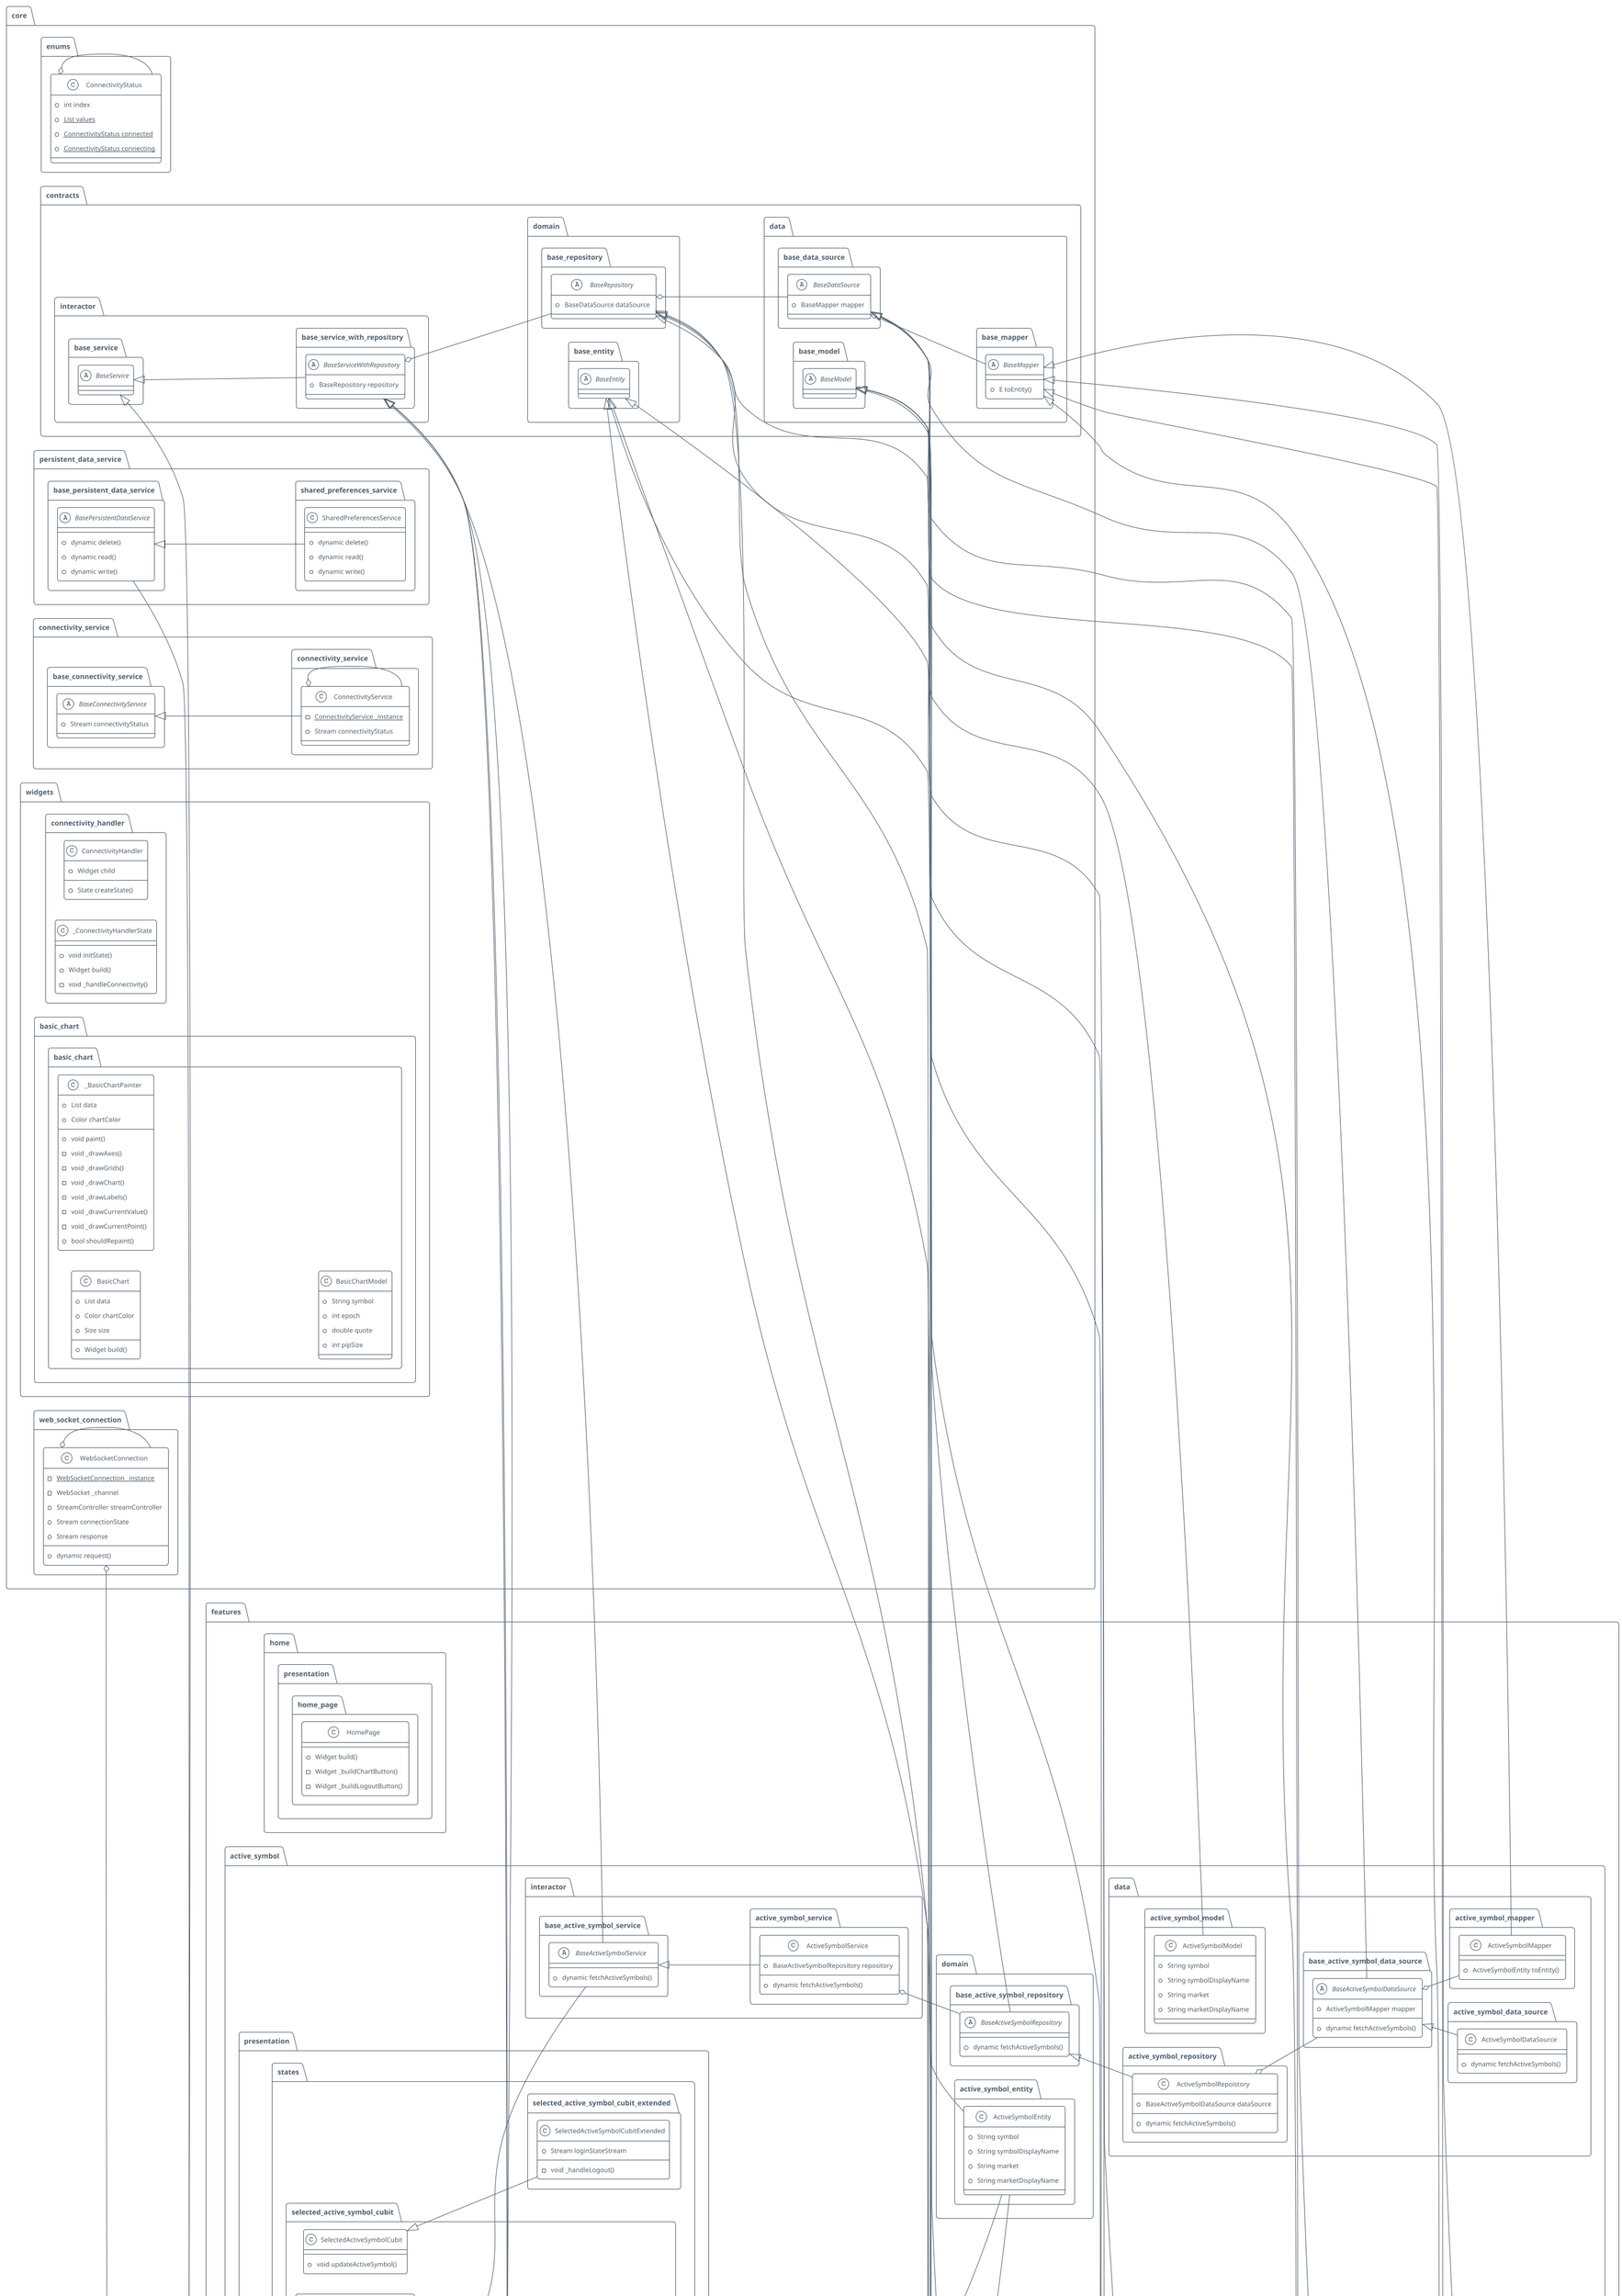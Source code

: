 @startuml

!theme aws-orange
!theme plain

set namespaceSeparator ::

left to right direction

class "core::enums::ConnectivityStatus" {
  +int index
  {static} +List values
  {static} +ConnectivityStatus connected
  {static} +ConnectivityStatus connecting
}

"core::enums::ConnectivityStatus" o-- "core::enums::ConnectivityStatus"

abstract class "core::contracts::data::base_mapper::BaseMapper" {
  +E toEntity()
}

abstract class "core::contracts::data::base_model::BaseModel" {
}

abstract class "core::contracts::data::base_data_source::BaseDataSource" {
  +BaseMapper mapper
}

"core::contracts::data::base_data_source::BaseDataSource" o-- "core::contracts::data::base_mapper::BaseMapper"

abstract class "core::contracts::domain::base_repository::BaseRepository" {
  +BaseDataSource dataSource
}

"core::contracts::domain::base_repository::BaseRepository" o-- "core::contracts::data::base_data_source::BaseDataSource"

abstract class "core::contracts::domain::base_entity::BaseEntity" {
}

abstract class "core::contracts::interactor::base_service_with_repository::BaseServiceWithRepository" {
  +BaseRepository repository
}

"core::contracts::interactor::base_service_with_repository::BaseServiceWithRepository" o-- "core::contracts::domain::base_repository::BaseRepository"
"core::contracts::interactor::base_service::BaseService" <|-- "core::contracts::interactor::base_service_with_repository::BaseServiceWithRepository"

abstract class "core::contracts::interactor::base_service::BaseService" {
}

abstract class "core::persistent_data_service::base_persistent_data_service::BasePersistentDataService" {
  +dynamic delete()
  +dynamic read()
  +dynamic write()
}

class "core::persistent_data_service::shared_preferences_sarvice::SharedPreferencesService" {
  +dynamic delete()
  +dynamic read()
  +dynamic write()
}

"core::persistent_data_service::base_persistent_data_service::BasePersistentDataService" <|-- "core::persistent_data_service::shared_preferences_sarvice::SharedPreferencesService"

class "core::connectivity_service::connectivity_service::ConnectivityService" {
  {static} -ConnectivityService _instance
  +Stream connectivityStatus
}

"core::connectivity_service::connectivity_service::ConnectivityService" o-- "core::connectivity_service::connectivity_service::ConnectivityService"
"core::connectivity_service::base_connectivity_service::BaseConnectivityService" <|-- "core::connectivity_service::connectivity_service::ConnectivityService"

abstract class "core::connectivity_service::base_connectivity_service::BaseConnectivityService" {
  +Stream connectivityStatus
}

class "core::web_socket_connection::WebSocketConnection" {
  {static} -WebSocketConnection _instance
  -WebSocket _channel
  +StreamController streamController
  +Stream connectionState
  +Stream response
  +dynamic request()
}

"core::web_socket_connection::WebSocketConnection" o-- "core::web_socket_connection::WebSocketConnection"
"core::web_socket_connection::WebSocketConnection" o-- "dart_web_socket_handler::web_socket::web_socket::WebSocket"

class "core::widgets::connectivity_handler::ConnectivityHandler" {
  +Widget child
  +State createState()
}

class "core::widgets::connectivity_handler::_ConnectivityHandlerState" {
  +void initState()
  +Widget build()
  -void _handleConnectivity()
}

class "core::widgets::basic_chart::basic_chart::BasicChart" {
  +List data
  +Color chartColor
  +Size size
  +Widget build()
}

class "core::widgets::basic_chart::basic_chart::_BasicChartPainter" {
  +List data
  +Color chartColor
  +void paint()
  -void _drawAxes()
  -void _drawGrids()
  -void _drawChart()
  -void _drawLabels()
  -void _drawCurrentValue()
  -void _drawCurrentPoint()
  +bool shouldRepaint()
}

class "core::widgets::basic_chart::basic_chart::BasicChartModel" {
  +String symbol
  +int epoch
  +double quote
  +int pipSize
}

class "features::home::presentation::home_page::HomePage" {
  +Widget build()
  -Widget _buildChartButton()
  -Widget _buildLogoutButton()
}

abstract class "features::active_symbol::data::base_active_symbol_data_source::BaseActiveSymbolDataSource" {
  +ActiveSymbolMapper mapper
  +dynamic fetchActiveSymbols()
}

"features::active_symbol::data::base_active_symbol_data_source::BaseActiveSymbolDataSource" o-- "features::active_symbol::data::active_symbol_mapper::ActiveSymbolMapper"
"core::contracts::data::base_data_source::BaseDataSource" <|-- "features::active_symbol::data::base_active_symbol_data_source::BaseActiveSymbolDataSource"

class "features::active_symbol::data::active_symbol_model::ActiveSymbolModel" {
  +String symbol
  +String symbolDisplayName
  +String market
  +String marketDisplayName
}

"core::contracts::data::base_model::BaseModel" <|-- "features::active_symbol::data::active_symbol_model::ActiveSymbolModel"

class "features::active_symbol::data::active_symbol_data_source::ActiveSymbolDataSource" {
  +dynamic fetchActiveSymbols()
}

"features::active_symbol::data::base_active_symbol_data_source::BaseActiveSymbolDataSource" <|-- "features::active_symbol::data::active_symbol_data_source::ActiveSymbolDataSource"

class "features::active_symbol::data::active_symbol_repository::ActiveSymbolRepoistory" {
  +BaseActiveSymbolDataSource dataSource
  +dynamic fetchActiveSymbols()
}

"features::active_symbol::data::active_symbol_repository::ActiveSymbolRepoistory" o-- "features::active_symbol::data::base_active_symbol_data_source::BaseActiveSymbolDataSource"
"features::active_symbol::domain::base_active_symbol_repository::BaseActiveSymbolRepository" <|-- "features::active_symbol::data::active_symbol_repository::ActiveSymbolRepoistory"

class "features::active_symbol::data::active_symbol_mapper::ActiveSymbolMapper" {
  +ActiveSymbolEntity toEntity()
}

"core::contracts::data::base_mapper::BaseMapper" <|-- "features::active_symbol::data::active_symbol_mapper::ActiveSymbolMapper"

class "features::active_symbol::domain::active_symbol_entity::ActiveSymbolEntity" {
  +String symbol
  +String symbolDisplayName
  +String market
  +String marketDisplayName
}

"core::contracts::domain::base_entity::BaseEntity" <|-- "features::active_symbol::domain::active_symbol_entity::ActiveSymbolEntity"

abstract class "features::active_symbol::domain::base_active_symbol_repository::BaseActiveSymbolRepository" {
  +dynamic fetchActiveSymbols()
}

"core::contracts::domain::base_repository::BaseRepository" <|-- "features::active_symbol::domain::base_active_symbol_repository::BaseActiveSymbolRepository"

class "features::active_symbol::presentation::states::selected_active_symbol_cubit_extended::SelectedActiveSymbolCubitExtended" {
  +Stream loginStateStream
  -void _handleLogout()
}

"features::active_symbol::presentation::states::selected_active_symbol_cubit::SelectedActiveSymbolCubit" <|-- "features::active_symbol::presentation::states::selected_active_symbol_cubit_extended::SelectedActiveSymbolCubitExtended"

class "features::active_symbol::presentation::states::active_symbol_cubit::ActiveSymbolCubit" {
  +BaseActiveSymbolService service
  +dynamic fetchActiveSymbols()
}

"features::active_symbol::presentation::states::active_symbol_cubit::ActiveSymbolCubit" o-- "features::active_symbol::interactor::base_active_symbol_service::BaseActiveSymbolService"

abstract class "features::active_symbol::presentation::states::active_symbol_cubit::ActiveSymbolState" {
}

class "features::active_symbol::presentation::states::active_symbol_cubit::ActiveSymbolInitialState" {
}

"features::active_symbol::presentation::states::active_symbol_cubit::ActiveSymbolState" <|-- "features::active_symbol::presentation::states::active_symbol_cubit::ActiveSymbolInitialState"

class "features::active_symbol::presentation::states::active_symbol_cubit::ActiveSymbolLoadingState" {
}

"features::active_symbol::presentation::states::active_symbol_cubit::ActiveSymbolState" <|-- "features::active_symbol::presentation::states::active_symbol_cubit::ActiveSymbolLoadingState"

class "features::active_symbol::presentation::states::active_symbol_cubit::ActiveSymbolLoadedState" {
  +List activeSymbols
}

"features::active_symbol::presentation::states::active_symbol_cubit::ActiveSymbolState" <|-- "features::active_symbol::presentation::states::active_symbol_cubit::ActiveSymbolLoadedState"

class "features::active_symbol::presentation::states::active_symbol_cubit::ActiveSymbolErrorState" {
  +String message
}

"features::active_symbol::presentation::states::active_symbol_cubit::ActiveSymbolState" <|-- "features::active_symbol::presentation::states::active_symbol_cubit::ActiveSymbolErrorState"

class "features::active_symbol::presentation::states::selected_active_symbol_cubit::SelectedActiveSymbolCubit" {
  +void updateActiveSymbol()
}

abstract class "features::active_symbol::presentation::states::selected_active_symbol_cubit::SelectedActiveSymbolState" {
  +ActiveSymbolEntity activeSymbol
}

"features::active_symbol::presentation::states::selected_active_symbol_cubit::SelectedActiveSymbolState" o-- "features::active_symbol::domain::active_symbol_entity::ActiveSymbolEntity"

class "features::active_symbol::presentation::states::selected_active_symbol_cubit::SelectedActiveSymbolUpdateState" {
}

"features::active_symbol::presentation::states::selected_active_symbol_cubit::SelectedActiveSymbolState" <|-- "features::active_symbol::presentation::states::selected_active_symbol_cubit::SelectedActiveSymbolUpdateState"

class "features::active_symbol::presentation::widgets::active_symbol::ActiveSymbol" {
  +Widget build()
  -Widget _buildActiveSymbolDropdown()
  -void _handleActiveSymbolChange()
}

class "features::active_symbol::presentation::widgets::active_symbol_dropdown_items::ActiveSymbolDropdownItems" {
  +String symbolName
  +bool isSelected
  +Widget build()
}

class "features::active_symbol::presentation::widgets::active_symbol_dropdown::ActiveSymbolDropdown" {
  +List activeSymbols
  +ActiveSymbolEntity selectedActiveSymbol
  +void Function(ActiveSymbolEntity) onChanged
  +Widget build()
  -Iterable> _buildItems()
  -bool _isSelected()
}

"features::active_symbol::presentation::widgets::active_symbol_dropdown::ActiveSymbolDropdown" o-- "features::active_symbol::domain::active_symbol_entity::ActiveSymbolEntity"

abstract class "features::active_symbol::interactor::base_active_symbol_service::BaseActiveSymbolService" {
  +dynamic fetchActiveSymbols()
}

"core::contracts::interactor::base_service_with_repository::BaseServiceWithRepository" <|-- "features::active_symbol::interactor::base_active_symbol_service::BaseActiveSymbolService"

class "features::active_symbol::interactor::active_symbol_service::ActiveSymbolService" {
  +BaseActiveSymbolRepository repository
  +dynamic fetchActiveSymbols()
}

"features::active_symbol::interactor::active_symbol_service::ActiveSymbolService" o-- "features::active_symbol::domain::base_active_symbol_repository::BaseActiveSymbolRepository"
"features::active_symbol::interactor::base_active_symbol_service::BaseActiveSymbolService" <|-- "features::active_symbol::interactor::active_symbol_service::ActiveSymbolService"

class "features::tick_stream::data::tick_stream_repository::TickStreamRepoistory" {
  +BaseTickStreamDataSource dataSource
  +void forgetTickStream()
  +Stream fetchTickStream()
}

"features::tick_stream::data::tick_stream_repository::TickStreamRepoistory" o-- "features::tick_stream::data::base_tick_stream_data_source::BaseTickStreamDataSource"
"features::tick_stream::domain::base_tick_stream_repository::BaseTickStreamRepository" <|-- "features::tick_stream::data::tick_stream_repository::TickStreamRepoistory"

class "features::tick_stream::data::tick_stream_model::TickStreamModel" {
  +double ask
  +double bid
  +int epoch
  +String id
  +int pipSize
  +double quote
  +String symbol
}

"core::contracts::data::base_model::BaseModel" <|-- "features::tick_stream::data::tick_stream_model::TickStreamModel"

class "features::tick_stream::data::tick_stream_mapper::TickStreamMapper" {
  +TickStreamEntity toEntity()
}

"core::contracts::data::base_mapper::BaseMapper" <|-- "features::tick_stream::data::tick_stream_mapper::TickStreamMapper"

abstract class "features::tick_stream::data::base_tick_stream_data_source::BaseTickStreamDataSource" {
  +TickStreamMapper mapper
  +void forgetTickStream()
  +Stream fetchTickStream()
}

"features::tick_stream::data::base_tick_stream_data_source::BaseTickStreamDataSource" o-- "features::tick_stream::data::tick_stream_mapper::TickStreamMapper"
"core::contracts::data::base_data_source::BaseDataSource" <|-- "features::tick_stream::data::base_tick_stream_data_source::BaseTickStreamDataSource"

class "features::tick_stream::data::tick_stream_data_source::TickStreamDataSource" {
  +void forgetTickStream()
  +Stream fetchTickStream()
}

"features::tick_stream::data::base_tick_stream_data_source::BaseTickStreamDataSource" <|-- "features::tick_stream::data::tick_stream_data_source::TickStreamDataSource"

class "features::tick_stream::domain::tick_stream_entity::TickStreamEntity" {
  +int epoch
  +double quote
  +String symbol
  +int pipSize
  +String id
}

"core::contracts::domain::base_entity::BaseEntity" <|-- "features::tick_stream::domain::tick_stream_entity::TickStreamEntity"

abstract class "features::tick_stream::domain::base_tick_stream_repository::BaseTickStreamRepository" {
  +void forgetTickStream()
  +Stream fetchTickStream()
}

"core::contracts::domain::base_repository::BaseRepository" <|-- "features::tick_stream::domain::base_tick_stream_repository::BaseTickStreamRepository"

class "features::tick_stream::presentation::enums::tick_state::TickState" {
  +int index
  {static} +List values
  {static} +TickState up
  {static} +TickState down
  {static} +TickState none
}

"features::tick_stream::presentation::enums::tick_state::TickState" o-- "features::tick_stream::presentation::enums::tick_state::TickState"

class "features::tick_stream::presentation::states::tick_stream_cubit_extended::TickStreamCubitExtended" {
  +Stream connectivityStream
  +Stream selectedSymbolStream
  -void _onSelectedSymbolChanged()
  -void _handleConnectivty()
  -void _handleSelectedSymbol()
}

"features::tick_stream::presentation::states::tick_stream_cubit::TickSteamCubit" <|-- "features::tick_stream::presentation::states::tick_stream_cubit_extended::TickStreamCubitExtended"

class "features::tick_stream::presentation::states::tick_stream_cubit::TickSteamCubit" {
  +BaseTickStreamService service
  -StreamSubscription _tickStreamSubscription
  +dynamic fetchTickStream()
  -dynamic _initializeTickStream()
  +dynamic close()
}

"features::tick_stream::presentation::states::tick_stream_cubit::TickSteamCubit" o-- "features::tick_stream::interactor::base_tick_stream_service::BaseTickStreamService"

abstract class "features::tick_stream::presentation::states::tick_stream_cubit::TickStreamState" {
}

class "features::tick_stream::presentation::states::tick_stream_cubit::TickStreamInitialState" {
}

"features::tick_stream::presentation::states::tick_stream_cubit::TickStreamState" <|-- "features::tick_stream::presentation::states::tick_stream_cubit::TickStreamInitialState"

class "features::tick_stream::presentation::states::tick_stream_cubit::TickStreamLoadingState" {
}

"features::tick_stream::presentation::states::tick_stream_cubit::TickStreamState" <|-- "features::tick_stream::presentation::states::tick_stream_cubit::TickStreamLoadingState"

class "features::tick_stream::presentation::states::tick_stream_cubit::TickStreamLoadedState" {
  +TickStreamEntity tick
}

"features::tick_stream::presentation::states::tick_stream_cubit::TickStreamLoadedState" o-- "features::tick_stream::domain::tick_stream_entity::TickStreamEntity"
"features::tick_stream::presentation::states::tick_stream_cubit::TickStreamState" <|-- "features::tick_stream::presentation::states::tick_stream_cubit::TickStreamLoadedState"

class "features::tick_stream::presentation::states::tick_stream_cubit::TickStreamErrorState" {
  +String message
}

"features::tick_stream::presentation::states::tick_stream_cubit::TickStreamState" <|-- "features::tick_stream::presentation::states::tick_stream_cubit::TickStreamErrorState"

class "features::tick_stream::presentation::widgets::tick_stream_widget::TickStreamWidget" {
  +TickStreamEntity entity
  +State createState()
}

"features::tick_stream::presentation::widgets::tick_stream_widget::TickStreamWidget" o-- "features::tick_stream::domain::tick_stream_entity::TickStreamEntity"

class "features::tick_stream::presentation::widgets::tick_stream_widget::_TickStreamWidgetState" {
  -TickState _status
  +void didUpdateWidget()
  +Widget build()
  -Widget _buildPrice()
  -void _handlePriceColor()
  -Icon _getIcon()
}

"features::tick_stream::presentation::widgets::tick_stream_widget::_TickStreamWidgetState" o-- "features::tick_stream::presentation::enums::tick_state::TickState"

class "features::tick_stream::presentation::widgets::tick_stream_row::TickStreamRow" {
  +String title
  +String content
  +Widget build()
}

class "features::tick_stream::presentation::widgets::tick_stream::TickStream" {
  +Widget build()
}

class "features::tick_stream::interactor::tick_stream_service::TickStreamService" {
  +BaseTickStreamRepository repository
  +void forgetTickStream()
  +Stream fetchTickStream()
}

"features::tick_stream::interactor::tick_stream_service::TickStreamService" o-- "features::tick_stream::domain::base_tick_stream_repository::BaseTickStreamRepository"
"features::tick_stream::interactor::base_tick_stream_service::BaseTickStreamService" <|-- "features::tick_stream::interactor::tick_stream_service::TickStreamService"

abstract class "features::tick_stream::interactor::base_tick_stream_service::BaseTickStreamService" {
  +void forgetTickStream()
  +Stream fetchTickStream()
}

"core::contracts::interactor::base_service_with_repository::BaseServiceWithRepository" <|-- "features::tick_stream::interactor::base_tick_stream_service::BaseTickStreamService"

class "features::chart::presentation::states::chart_cubit::ChartCubit" {
  +ChartService service
  +BaseTickHistoryService tickHistoryService
  +dynamic initializeChart()
  +dynamic updateChart()
}

"features::chart::presentation::states::chart_cubit::ChartCubit" o-- "features::chart::interactor::chart_service::ChartService"
"features::chart::presentation::states::chart_cubit::ChartCubit" o-- "features::tick_history::interactor::base_tick_history_service::BaseTickHistoryService"

abstract class "features::chart::presentation::states::chart_cubit::ChartState" {
}

class "features::chart::presentation::states::chart_cubit::ChartLoadingState" {
}

"features::chart::presentation::states::chart_cubit::ChartState" <|-- "features::chart::presentation::states::chart_cubit::ChartLoadingState"

class "features::chart::presentation::states::chart_cubit::ChartLoadedState" {
  +List data
}

"features::chart::presentation::states::chart_cubit::ChartState" <|-- "features::chart::presentation::states::chart_cubit::ChartLoadedState"

class "features::chart::presentation::states::chart_cubit::ChartErrorState" {
  +String message
}

"features::chart::presentation::states::chart_cubit::ChartState" <|-- "features::chart::presentation::states::chart_cubit::ChartErrorState"

class "features::chart::presentation::states::chart_cubit_extended::ChartCubitExtended" {
  +Stream connectivityStream
  +Stream symbolStream
  -void _handleConnectivty()
  -void _handleActiveSymbolStream()
  -void _onTickStreamUpdate()
}

"features::chart::presentation::states::chart_cubit::ChartCubit" <|-- "features::chart::presentation::states::chart_cubit_extended::ChartCubitExtended"

class "features::chart::presentation::chart_page::ChartPage" {
  +Widget build()
  -ChartCubitExtended _getChartBloc()
  -Widget _buildBasicChart()
}

abstract class "features::chart::interactor::base_chart_service::BaseChartService" {
}

"core::contracts::interactor::base_service::BaseService" <|-- "features::chart::interactor::base_chart_service::BaseChartService"

class "features::chart::interactor::chart_service::ChartService" {
  +List adjustData()
}

"features::chart::interactor::base_chart_service::BaseChartService" <|-- "features::chart::interactor::chart_service::ChartService"

class "features::tick_history::data::tick_stream_model::TickStreamModel" {
  +double ask
  +double bid
  +int epoch
  +String id
  +int pipSize
  +double quote
  +String symbol
}

"core::contracts::data::base_model::BaseModel" <|-- "features::tick_history::data::tick_stream_model::TickStreamModel"

abstract class "features::tick_history::data::base_tick_history_data_source::BaseTickSHistoryDataSource" {
  +TickHistoryMapper mapper
  +dynamic fetchTickHistory()
}

"features::tick_history::data::base_tick_history_data_source::BaseTickSHistoryDataSource" o-- "features::tick_history::data::tick_history_mapper::TickHistoryMapper"
"core::contracts::data::base_data_source::BaseDataSource" <|-- "features::tick_history::data::base_tick_history_data_source::BaseTickSHistoryDataSource"

class "features::tick_history::data::tick_history_data_source::TickHistoryDataSource" {
  +dynamic fetchTickHistory()
}

"features::tick_history::data::base_tick_history_data_source::BaseTickSHistoryDataSource" <|-- "features::tick_history::data::tick_history_data_source::TickHistoryDataSource"

class "features::tick_history::data::tick_history_mapper::TickHistoryMapper" {
  +TickHistoryEntity toEntity()
}

"core::contracts::data::base_mapper::BaseMapper" <|-- "features::tick_history::data::tick_history_mapper::TickHistoryMapper"

class "features::tick_history::data::tick_history_model::TickHistoryModel" {
  +List prices
  +List times
  +int pipSize
}

"core::contracts::data::base_model::BaseModel" <|-- "features::tick_history::data::tick_history_model::TickHistoryModel"

class "features::tick_history::data::tick_history_repository::TickHistoryRepoistory" {
  +BaseTickSHistoryDataSource dataSource
  +dynamic fetchTickHistory()
}

"features::tick_history::data::tick_history_repository::TickHistoryRepoistory" o-- "features::tick_history::data::base_tick_history_data_source::BaseTickSHistoryDataSource"
"features::tick_history::domain::base_tick_history_repository::BaseTickHistoryRepository" <|-- "features::tick_history::data::tick_history_repository::TickHistoryRepoistory"

class "features::tick_history::domain::tick_history_entity::TickHistoryEntity" {
  +List prices
  +List times
  +int pipSize
}

"core::contracts::domain::base_entity::BaseEntity" <|-- "features::tick_history::domain::tick_history_entity::TickHistoryEntity"

abstract class "features::tick_history::domain::base_tick_history_repository::BaseTickHistoryRepository" {
  +dynamic fetchTickHistory()
}

"core::contracts::domain::base_repository::BaseRepository" <|-- "features::tick_history::domain::base_tick_history_repository::BaseTickHistoryRepository"

abstract class "features::tick_history::interactor::base_tick_history_service::BaseTickHistoryService" {
  +dynamic fetchTickHistory()
}

"core::contracts::interactor::base_service_with_repository::BaseServiceWithRepository" <|-- "features::tick_history::interactor::base_tick_history_service::BaseTickHistoryService"

class "features::tick_history::interactor::tick_history_service::TickHistoryService" {
  +BaseTickHistoryRepository repository
  +dynamic fetchTickHistory()
}

"features::tick_history::interactor::tick_history_service::TickHistoryService" o-- "features::tick_history::domain::base_tick_history_repository::BaseTickHistoryRepository"
"features::tick_history::interactor::base_tick_history_service::BaseTickHistoryService" <|-- "features::tick_history::interactor::tick_history_service::TickHistoryService"

class "features::login::data::login_repository::LoginRepoistory" {
  +BaseLoginDataSource dataSource
  +dynamic authorize()
  +dynamic logout()
}

"features::login::data::login_repository::LoginRepoistory" o-- "features::login::data::base_login_data_source::BaseLoginDataSource"
"features::login::domain::base_login_repository::BaseLoginRepository" <|-- "features::login::data::login_repository::LoginRepoistory"

class "features::login::data::login_data_source::LoginDataSource" {
  +dynamic authorize()
  +dynamic logout()
}

"features::login::data::base_login_data_source::BaseLoginDataSource" <|-- "features::login::data::login_data_source::LoginDataSource"

class "features::login::data::login_mapper::LoginMapper" {
  +LoginEntity toEntity()
}

"core::contracts::data::base_mapper::BaseMapper" <|-- "features::login::data::login_mapper::LoginMapper"

abstract class "features::login::data::base_login_data_source::BaseLoginDataSource" {
  +LoginMapper mapper
  +dynamic authorize()
  +dynamic logout()
}

"features::login::data::base_login_data_source::BaseLoginDataSource" o-- "features::login::data::login_mapper::LoginMapper"
"core::contracts::data::base_data_source::BaseDataSource" <|-- "features::login::data::base_login_data_source::BaseLoginDataSource"

class "features::login::data::login_model::LoginModel" {
  +String loginId
  +double balance
}

"core::contracts::data::base_model::BaseModel" <|-- "features::login::data::login_model::LoginModel"

abstract class "features::login::domain::base_login_repository::BaseLoginRepository" {
  +dynamic authorize()
  +dynamic logout()
}

"core::contracts::domain::base_repository::BaseRepository" <|-- "features::login::domain::base_login_repository::BaseLoginRepository"

class "features::login::domain::login_entity::LoginEntity" {
  +String loginId
  +double balance
}

"core::contracts::domain::base_entity::BaseEntity" <|-- "features::login::domain::login_entity::LoginEntity"

class "features::login::presentation::login_page::LoginPage" {
  +Widget build()
  -void _handleLoginState()
}

class "features::login::presentation::states::login_cubit::LoginCubit" {
  +BaseLoginService service
  +BasePersistentDataService persistentDataService
  +String loginIdKey
  +dynamic loginId
  +dynamic isLoggedIn
  +dynamic authorize()
  +dynamic logout()
  -dynamic _getLoginId()
}

"features::login::presentation::states::login_cubit::LoginCubit" o-- "features::login::interactor::base_login_service::BaseLoginService"
"features::login::presentation::states::login_cubit::LoginCubit" o-- "core::persistent_data_service::base_persistent_data_service::BasePersistentDataService"

abstract class "features::login::presentation::states::login_cubit::LoginState" {
}

class "features::login::presentation::states::login_cubit::LoginLoadingState" {
}

"features::login::presentation::states::login_cubit::LoginState" <|-- "features::login::presentation::states::login_cubit::LoginLoadingState"

class "features::login::presentation::states::login_cubit::LoginLoggedInState" {
  +String loginId
}

"features::login::presentation::states::login_cubit::LoginState" <|-- "features::login::presentation::states::login_cubit::LoginLoggedInState"

class "features::login::presentation::states::login_cubit::LoginLoggedOutState" {
}

"features::login::presentation::states::login_cubit::LoginState" <|-- "features::login::presentation::states::login_cubit::LoginLoggedOutState"

class "features::login::presentation::states::login_cubit::LoginErrorState" {
  +String message
}

"features::login::presentation::states::login_cubit::LoginState" <|-- "features::login::presentation::states::login_cubit::LoginErrorState"

class "features::login::presentation::widgets::login_form::LoginForm" {
  +void Function(String) onLoginPressed
  +State createState()
}

class "features::login::presentation::widgets::login_form::_LoginFormState" {
  -TextEditingController _controller
  -String _errorText
  +Widget build()
  -void _validateInput()
  +void dispose()
}

abstract class "features::login::interactor::base_login_service::BaseLoginService" {
  +dynamic authorize()
  +dynamic logout()
}

"core::contracts::interactor::base_service_with_repository::BaseServiceWithRepository" <|-- "features::login::interactor::base_login_service::BaseLoginService"

class "features::login::interactor::login_service::LoginService" {
  +BaseLoginRepository repository
  +dynamic authorize()
  +dynamic logout()
}

"features::login::interactor::login_service::LoginService" o-- "features::login::domain::base_login_repository::BaseLoginRepository"
"features::login::interactor::base_login_service::BaseLoginService" <|-- "features::login::interactor::login_service::LoginService"

@enduml
